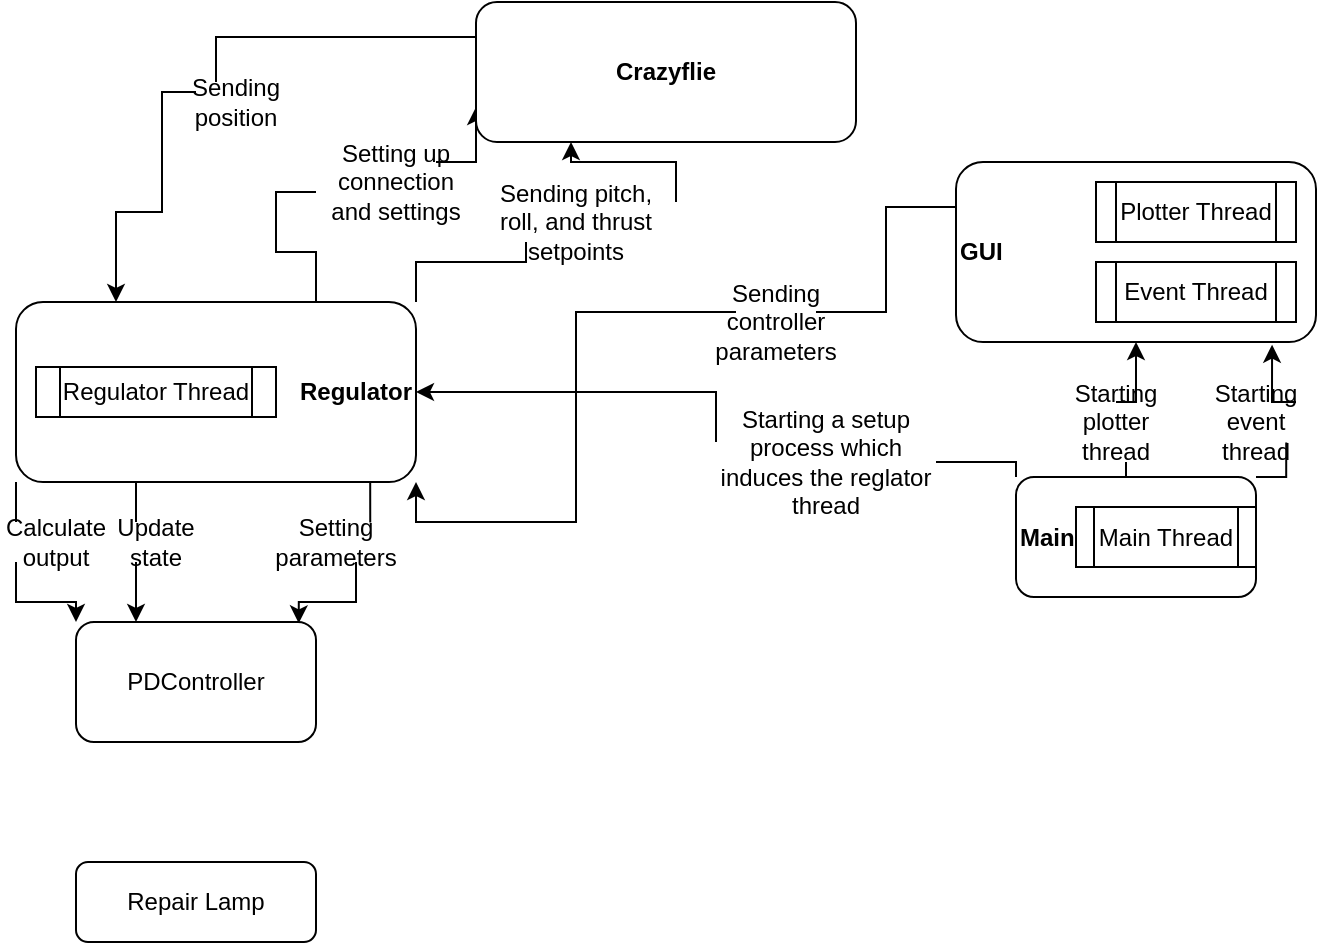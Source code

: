 <mxfile version="14.6.9" type="github">
  <diagram id="C5RBs43oDa-KdzZeNtuy" name="Page-1">
    <mxGraphModel dx="782" dy="437" grid="1" gridSize="10" guides="1" tooltips="1" connect="1" arrows="1" fold="1" page="1" pageScale="1" pageWidth="827" pageHeight="1169" math="0" shadow="0">
      <root>
        <mxCell id="WIyWlLk6GJQsqaUBKTNV-0" />
        <mxCell id="WIyWlLk6GJQsqaUBKTNV-1" parent="WIyWlLk6GJQsqaUBKTNV-0" />
        <mxCell id="HP9yCGofDi-nLFGb6gz2-20" style="edgeStyle=orthogonalEdgeStyle;rounded=0;orthogonalLoop=1;jettySize=auto;html=1;exitX=0;exitY=0.25;exitDx=0;exitDy=0;entryX=1;entryY=1;entryDx=0;entryDy=0;startArrow=none;" edge="1" parent="WIyWlLk6GJQsqaUBKTNV-1" source="HP9yCGofDi-nLFGb6gz2-21" target="HP9yCGofDi-nLFGb6gz2-4">
          <mxGeometry relative="1" as="geometry" />
        </mxCell>
        <mxCell id="WIyWlLk6GJQsqaUBKTNV-7" value="&lt;b&gt;&lt;font style=&quot;font-size: 12px&quot;&gt;GUI&lt;/font&gt;&lt;/b&gt;" style="rounded=1;whiteSpace=wrap;html=1;fontSize=12;glass=0;strokeWidth=1;shadow=0;align=left;" parent="WIyWlLk6GJQsqaUBKTNV-1" vertex="1">
          <mxGeometry x="600" y="80" width="180" height="90" as="geometry" />
        </mxCell>
        <mxCell id="WIyWlLk6GJQsqaUBKTNV-11" value="Repair Lamp" style="rounded=1;whiteSpace=wrap;html=1;fontSize=12;glass=0;strokeWidth=1;shadow=0;" parent="WIyWlLk6GJQsqaUBKTNV-1" vertex="1">
          <mxGeometry x="160" y="430" width="120" height="40" as="geometry" />
        </mxCell>
        <mxCell id="HP9yCGofDi-nLFGb6gz2-1" value="Plotter Thread" style="shape=process;whiteSpace=wrap;html=1;backgroundOutline=1;" vertex="1" parent="WIyWlLk6GJQsqaUBKTNV-1">
          <mxGeometry x="670" y="90" width="100" height="30" as="geometry" />
        </mxCell>
        <mxCell id="HP9yCGofDi-nLFGb6gz2-2" value="Event Thread" style="shape=process;whiteSpace=wrap;html=1;backgroundOutline=1;" vertex="1" parent="WIyWlLk6GJQsqaUBKTNV-1">
          <mxGeometry x="670" y="130" width="100" height="30" as="geometry" />
        </mxCell>
        <mxCell id="HP9yCGofDi-nLFGb6gz2-8" style="edgeStyle=orthogonalEdgeStyle;rounded=0;orthogonalLoop=1;jettySize=auto;html=1;exitX=1;exitY=0;exitDx=0;exitDy=0;entryX=0.25;entryY=1;entryDx=0;entryDy=0;startArrow=none;" edge="1" parent="WIyWlLk6GJQsqaUBKTNV-1" source="HP9yCGofDi-nLFGb6gz2-9" target="HP9yCGofDi-nLFGb6gz2-7">
          <mxGeometry relative="1" as="geometry" />
        </mxCell>
        <mxCell id="HP9yCGofDi-nLFGb6gz2-11" style="edgeStyle=orthogonalEdgeStyle;rounded=0;orthogonalLoop=1;jettySize=auto;html=1;exitX=0.75;exitY=0;exitDx=0;exitDy=0;entryX=0;entryY=0.75;entryDx=0;entryDy=0;startArrow=none;" edge="1" parent="WIyWlLk6GJQsqaUBKTNV-1" source="HP9yCGofDi-nLFGb6gz2-12" target="HP9yCGofDi-nLFGb6gz2-7">
          <mxGeometry relative="1" as="geometry" />
        </mxCell>
        <mxCell id="HP9yCGofDi-nLFGb6gz2-34" style="edgeStyle=orthogonalEdgeStyle;rounded=0;orthogonalLoop=1;jettySize=auto;html=1;exitX=0;exitY=1;exitDx=0;exitDy=0;entryX=0;entryY=0;entryDx=0;entryDy=0;startArrow=none;" edge="1" parent="WIyWlLk6GJQsqaUBKTNV-1" source="HP9yCGofDi-nLFGb6gz2-35" target="HP9yCGofDi-nLFGb6gz2-29">
          <mxGeometry relative="1" as="geometry" />
        </mxCell>
        <mxCell id="HP9yCGofDi-nLFGb6gz2-37" style="edgeStyle=orthogonalEdgeStyle;rounded=0;orthogonalLoop=1;jettySize=auto;html=1;exitX=0.25;exitY=1;exitDx=0;exitDy=0;entryX=0.25;entryY=0;entryDx=0;entryDy=0;startArrow=none;" edge="1" parent="WIyWlLk6GJQsqaUBKTNV-1" source="HP9yCGofDi-nLFGb6gz2-40" target="HP9yCGofDi-nLFGb6gz2-29">
          <mxGeometry relative="1" as="geometry" />
        </mxCell>
        <mxCell id="HP9yCGofDi-nLFGb6gz2-42" style="edgeStyle=orthogonalEdgeStyle;rounded=0;orthogonalLoop=1;jettySize=auto;html=1;exitX=0.75;exitY=1;exitDx=0;exitDy=0;entryX=0.928;entryY=0.011;entryDx=0;entryDy=0;entryPerimeter=0;startArrow=none;" edge="1" parent="WIyWlLk6GJQsqaUBKTNV-1" source="HP9yCGofDi-nLFGb6gz2-43" target="HP9yCGofDi-nLFGb6gz2-29">
          <mxGeometry relative="1" as="geometry" />
        </mxCell>
        <mxCell id="HP9yCGofDi-nLFGb6gz2-4" value="&lt;b&gt;&lt;font style=&quot;font-size: 12px&quot;&gt;Regulator&lt;/font&gt;&lt;/b&gt;" style="rounded=1;whiteSpace=wrap;html=1;fontSize=12;glass=0;strokeWidth=1;shadow=0;align=right;" vertex="1" parent="WIyWlLk6GJQsqaUBKTNV-1">
          <mxGeometry x="130" y="150" width="200" height="90" as="geometry" />
        </mxCell>
        <mxCell id="HP9yCGofDi-nLFGb6gz2-5" value="Regulator Thread" style="shape=process;whiteSpace=wrap;html=1;backgroundOutline=1;" vertex="1" parent="WIyWlLk6GJQsqaUBKTNV-1">
          <mxGeometry x="140" y="182.5" width="120" height="25" as="geometry" />
        </mxCell>
        <mxCell id="HP9yCGofDi-nLFGb6gz2-17" style="edgeStyle=orthogonalEdgeStyle;rounded=0;orthogonalLoop=1;jettySize=auto;html=1;exitX=0;exitY=0.25;exitDx=0;exitDy=0;entryX=0.25;entryY=0;entryDx=0;entryDy=0;startArrow=none;" edge="1" parent="WIyWlLk6GJQsqaUBKTNV-1" source="HP9yCGofDi-nLFGb6gz2-16" target="HP9yCGofDi-nLFGb6gz2-4">
          <mxGeometry relative="1" as="geometry">
            <Array as="points">
              <mxPoint x="203" y="45" />
              <mxPoint x="203" y="105" />
            </Array>
          </mxGeometry>
        </mxCell>
        <mxCell id="HP9yCGofDi-nLFGb6gz2-7" value="&lt;b&gt;&lt;font style=&quot;font-size: 12px&quot;&gt;Crazyflie&lt;/font&gt;&lt;/b&gt;" style="rounded=1;whiteSpace=wrap;html=1;fontSize=12;glass=0;strokeWidth=1;shadow=0;align=center;" vertex="1" parent="WIyWlLk6GJQsqaUBKTNV-1">
          <mxGeometry x="360" width="190" height="70" as="geometry" />
        </mxCell>
        <mxCell id="HP9yCGofDi-nLFGb6gz2-9" value="Sending pitch, roll, and thrust setpoints" style="text;html=1;strokeColor=none;fillColor=none;align=center;verticalAlign=middle;whiteSpace=wrap;rounded=0;" vertex="1" parent="WIyWlLk6GJQsqaUBKTNV-1">
          <mxGeometry x="360" y="100" width="100" height="20" as="geometry" />
        </mxCell>
        <mxCell id="HP9yCGofDi-nLFGb6gz2-10" value="" style="edgeStyle=orthogonalEdgeStyle;rounded=0;orthogonalLoop=1;jettySize=auto;html=1;exitX=1;exitY=0;exitDx=0;exitDy=0;entryX=0.25;entryY=1;entryDx=0;entryDy=0;endArrow=none;" edge="1" parent="WIyWlLk6GJQsqaUBKTNV-1" source="HP9yCGofDi-nLFGb6gz2-4" target="HP9yCGofDi-nLFGb6gz2-9">
          <mxGeometry relative="1" as="geometry">
            <mxPoint x="420" y="150" as="sourcePoint" />
            <mxPoint x="407.5" y="70" as="targetPoint" />
            <Array as="points">
              <mxPoint x="330" y="130" />
              <mxPoint x="385" y="130" />
            </Array>
          </mxGeometry>
        </mxCell>
        <mxCell id="HP9yCGofDi-nLFGb6gz2-12" value="Setting up connection and settings" style="text;html=1;strokeColor=none;fillColor=none;align=center;verticalAlign=middle;whiteSpace=wrap;rounded=0;" vertex="1" parent="WIyWlLk6GJQsqaUBKTNV-1">
          <mxGeometry x="280" y="80" width="80" height="20" as="geometry" />
        </mxCell>
        <mxCell id="HP9yCGofDi-nLFGb6gz2-13" value="" style="edgeStyle=orthogonalEdgeStyle;rounded=0;orthogonalLoop=1;jettySize=auto;html=1;exitX=0.75;exitY=0;exitDx=0;exitDy=0;entryX=0;entryY=0.75;entryDx=0;entryDy=0;endArrow=none;" edge="1" parent="WIyWlLk6GJQsqaUBKTNV-1" source="HP9yCGofDi-nLFGb6gz2-4" target="HP9yCGofDi-nLFGb6gz2-12">
          <mxGeometry relative="1" as="geometry">
            <mxPoint x="347.5" y="150" as="sourcePoint" />
            <mxPoint x="360" y="52.5" as="targetPoint" />
          </mxGeometry>
        </mxCell>
        <mxCell id="HP9yCGofDi-nLFGb6gz2-16" value="Sending position" style="text;html=1;strokeColor=none;fillColor=none;align=center;verticalAlign=middle;whiteSpace=wrap;rounded=0;" vertex="1" parent="WIyWlLk6GJQsqaUBKTNV-1">
          <mxGeometry x="220" y="40" width="40" height="20" as="geometry" />
        </mxCell>
        <mxCell id="HP9yCGofDi-nLFGb6gz2-18" value="" style="edgeStyle=orthogonalEdgeStyle;rounded=0;orthogonalLoop=1;jettySize=auto;html=1;exitX=0;exitY=0.25;exitDx=0;exitDy=0;entryX=0.25;entryY=0;entryDx=0;entryDy=0;endArrow=none;" edge="1" parent="WIyWlLk6GJQsqaUBKTNV-1" source="HP9yCGofDi-nLFGb6gz2-7" target="HP9yCGofDi-nLFGb6gz2-16">
          <mxGeometry relative="1" as="geometry">
            <mxPoint x="360" y="17.5" as="sourcePoint" />
            <mxPoint x="202.5" y="150" as="targetPoint" />
          </mxGeometry>
        </mxCell>
        <mxCell id="HP9yCGofDi-nLFGb6gz2-21" value="Sending controller parameters" style="text;html=1;strokeColor=none;fillColor=none;align=center;verticalAlign=middle;whiteSpace=wrap;rounded=0;" vertex="1" parent="WIyWlLk6GJQsqaUBKTNV-1">
          <mxGeometry x="490" y="150" width="40" height="20" as="geometry" />
        </mxCell>
        <mxCell id="HP9yCGofDi-nLFGb6gz2-22" value="" style="edgeStyle=orthogonalEdgeStyle;rounded=0;orthogonalLoop=1;jettySize=auto;html=1;exitX=0;exitY=0.25;exitDx=0;exitDy=0;entryX=1;entryY=0.25;entryDx=0;entryDy=0;endArrow=none;" edge="1" parent="WIyWlLk6GJQsqaUBKTNV-1" source="WIyWlLk6GJQsqaUBKTNV-7" target="HP9yCGofDi-nLFGb6gz2-21">
          <mxGeometry relative="1" as="geometry">
            <mxPoint x="600" y="102.5" as="sourcePoint" />
            <mxPoint x="420" y="172.5" as="targetPoint" />
          </mxGeometry>
        </mxCell>
        <mxCell id="HP9yCGofDi-nLFGb6gz2-26" style="edgeStyle=orthogonalEdgeStyle;rounded=0;orthogonalLoop=1;jettySize=auto;html=1;exitX=0;exitY=0;exitDx=0;exitDy=0;entryX=1;entryY=0.5;entryDx=0;entryDy=0;startArrow=none;" edge="1" parent="WIyWlLk6GJQsqaUBKTNV-1" source="HP9yCGofDi-nLFGb6gz2-27" target="HP9yCGofDi-nLFGb6gz2-4">
          <mxGeometry relative="1" as="geometry" />
        </mxCell>
        <mxCell id="HP9yCGofDi-nLFGb6gz2-45" style="edgeStyle=orthogonalEdgeStyle;rounded=0;orthogonalLoop=1;jettySize=auto;html=1;exitX=0.5;exitY=0;exitDx=0;exitDy=0;entryX=0.5;entryY=1;entryDx=0;entryDy=0;startArrow=none;" edge="1" parent="WIyWlLk6GJQsqaUBKTNV-1" source="HP9yCGofDi-nLFGb6gz2-46" target="WIyWlLk6GJQsqaUBKTNV-7">
          <mxGeometry relative="1" as="geometry" />
        </mxCell>
        <mxCell id="HP9yCGofDi-nLFGb6gz2-48" style="edgeStyle=orthogonalEdgeStyle;rounded=0;orthogonalLoop=1;jettySize=auto;html=1;exitX=1;exitY=0;exitDx=0;exitDy=0;entryX=0.878;entryY=1.015;entryDx=0;entryDy=0;entryPerimeter=0;startArrow=none;" edge="1" parent="WIyWlLk6GJQsqaUBKTNV-1" source="HP9yCGofDi-nLFGb6gz2-49" target="WIyWlLk6GJQsqaUBKTNV-7">
          <mxGeometry relative="1" as="geometry" />
        </mxCell>
        <mxCell id="HP9yCGofDi-nLFGb6gz2-24" value="&lt;b&gt;Main&lt;/b&gt;" style="rounded=1;whiteSpace=wrap;html=1;align=left;" vertex="1" parent="WIyWlLk6GJQsqaUBKTNV-1">
          <mxGeometry x="630" y="237.5" width="120" height="60" as="geometry" />
        </mxCell>
        <mxCell id="HP9yCGofDi-nLFGb6gz2-25" value="Main Thread" style="shape=process;whiteSpace=wrap;html=1;backgroundOutline=1;" vertex="1" parent="WIyWlLk6GJQsqaUBKTNV-1">
          <mxGeometry x="660" y="252.5" width="90" height="30" as="geometry" />
        </mxCell>
        <mxCell id="HP9yCGofDi-nLFGb6gz2-27" value="Starting a setup process which induces the reglator thread" style="text;html=1;strokeColor=none;fillColor=none;align=center;verticalAlign=middle;whiteSpace=wrap;rounded=0;" vertex="1" parent="WIyWlLk6GJQsqaUBKTNV-1">
          <mxGeometry x="480" y="220" width="110" height="20" as="geometry" />
        </mxCell>
        <mxCell id="HP9yCGofDi-nLFGb6gz2-28" value="" style="edgeStyle=orthogonalEdgeStyle;rounded=0;orthogonalLoop=1;jettySize=auto;html=1;exitX=0;exitY=0;exitDx=0;exitDy=0;entryX=1;entryY=0.5;entryDx=0;entryDy=0;endArrow=none;" edge="1" parent="WIyWlLk6GJQsqaUBKTNV-1" source="HP9yCGofDi-nLFGb6gz2-24" target="HP9yCGofDi-nLFGb6gz2-27">
          <mxGeometry relative="1" as="geometry">
            <mxPoint x="510" y="220" as="sourcePoint" />
            <mxPoint x="420" y="195" as="targetPoint" />
            <Array as="points">
              <mxPoint x="630" y="230" />
            </Array>
          </mxGeometry>
        </mxCell>
        <mxCell id="HP9yCGofDi-nLFGb6gz2-29" value="PDController" style="rounded=1;whiteSpace=wrap;html=1;" vertex="1" parent="WIyWlLk6GJQsqaUBKTNV-1">
          <mxGeometry x="160" y="310" width="120" height="60" as="geometry" />
        </mxCell>
        <mxCell id="HP9yCGofDi-nLFGb6gz2-35" value="Calculate output" style="text;html=1;strokeColor=none;fillColor=none;align=center;verticalAlign=middle;whiteSpace=wrap;rounded=0;" vertex="1" parent="WIyWlLk6GJQsqaUBKTNV-1">
          <mxGeometry x="130" y="260" width="40" height="20" as="geometry" />
        </mxCell>
        <mxCell id="HP9yCGofDi-nLFGb6gz2-36" value="" style="edgeStyle=orthogonalEdgeStyle;rounded=0;orthogonalLoop=1;jettySize=auto;html=1;exitX=0;exitY=1;exitDx=0;exitDy=0;entryX=0;entryY=0;entryDx=0;entryDy=0;endArrow=none;" edge="1" parent="WIyWlLk6GJQsqaUBKTNV-1" source="HP9yCGofDi-nLFGb6gz2-4" target="HP9yCGofDi-nLFGb6gz2-35">
          <mxGeometry relative="1" as="geometry">
            <mxPoint x="130" y="240" as="sourcePoint" />
            <mxPoint x="160" y="310" as="targetPoint" />
          </mxGeometry>
        </mxCell>
        <mxCell id="HP9yCGofDi-nLFGb6gz2-40" value="Update state" style="text;html=1;strokeColor=none;fillColor=none;align=center;verticalAlign=middle;whiteSpace=wrap;rounded=0;" vertex="1" parent="WIyWlLk6GJQsqaUBKTNV-1">
          <mxGeometry x="180" y="260" width="40" height="20" as="geometry" />
        </mxCell>
        <mxCell id="HP9yCGofDi-nLFGb6gz2-41" value="" style="edgeStyle=orthogonalEdgeStyle;rounded=0;orthogonalLoop=1;jettySize=auto;html=1;exitX=0.25;exitY=1;exitDx=0;exitDy=0;entryX=0.25;entryY=0;entryDx=0;entryDy=0;endArrow=none;" edge="1" parent="WIyWlLk6GJQsqaUBKTNV-1" source="HP9yCGofDi-nLFGb6gz2-4" target="HP9yCGofDi-nLFGb6gz2-40">
          <mxGeometry relative="1" as="geometry">
            <mxPoint x="180" y="240" as="sourcePoint" />
            <mxPoint x="190" y="310" as="targetPoint" />
          </mxGeometry>
        </mxCell>
        <mxCell id="HP9yCGofDi-nLFGb6gz2-43" value="Setting parameters" style="text;html=1;strokeColor=none;fillColor=none;align=center;verticalAlign=middle;whiteSpace=wrap;rounded=0;" vertex="1" parent="WIyWlLk6GJQsqaUBKTNV-1">
          <mxGeometry x="270" y="260" width="40" height="20" as="geometry" />
        </mxCell>
        <mxCell id="HP9yCGofDi-nLFGb6gz2-44" value="" style="edgeStyle=orthogonalEdgeStyle;rounded=0;orthogonalLoop=1;jettySize=auto;html=1;exitX=0.75;exitY=1;exitDx=0;exitDy=0;entryX=0.928;entryY=0.011;entryDx=0;entryDy=0;entryPerimeter=0;endArrow=none;" edge="1" parent="WIyWlLk6GJQsqaUBKTNV-1" source="HP9yCGofDi-nLFGb6gz2-4" target="HP9yCGofDi-nLFGb6gz2-43">
          <mxGeometry relative="1" as="geometry">
            <mxPoint x="280" y="240" as="sourcePoint" />
            <mxPoint x="271.36" y="310.66" as="targetPoint" />
          </mxGeometry>
        </mxCell>
        <mxCell id="HP9yCGofDi-nLFGb6gz2-46" value="Starting plotter thread" style="text;html=1;strokeColor=none;fillColor=none;align=center;verticalAlign=middle;whiteSpace=wrap;rounded=0;" vertex="1" parent="WIyWlLk6GJQsqaUBKTNV-1">
          <mxGeometry x="660" y="200" width="40" height="20" as="geometry" />
        </mxCell>
        <mxCell id="HP9yCGofDi-nLFGb6gz2-47" value="" style="edgeStyle=orthogonalEdgeStyle;rounded=0;orthogonalLoop=1;jettySize=auto;html=1;exitX=0.5;exitY=0;exitDx=0;exitDy=0;entryX=0.5;entryY=1;entryDx=0;entryDy=0;endArrow=none;" edge="1" parent="WIyWlLk6GJQsqaUBKTNV-1" source="HP9yCGofDi-nLFGb6gz2-24">
          <mxGeometry relative="1" as="geometry">
            <mxPoint x="690" y="237.5" as="sourcePoint" />
            <mxPoint x="685" y="230" as="targetPoint" />
          </mxGeometry>
        </mxCell>
        <mxCell id="HP9yCGofDi-nLFGb6gz2-49" value="Starting event thread" style="text;html=1;strokeColor=none;fillColor=none;align=center;verticalAlign=middle;whiteSpace=wrap;rounded=0;" vertex="1" parent="WIyWlLk6GJQsqaUBKTNV-1">
          <mxGeometry x="730" y="200" width="40" height="20" as="geometry" />
        </mxCell>
        <mxCell id="HP9yCGofDi-nLFGb6gz2-50" value="" style="edgeStyle=orthogonalEdgeStyle;rounded=0;orthogonalLoop=1;jettySize=auto;html=1;exitX=1;exitY=0;exitDx=0;exitDy=0;entryX=0.878;entryY=1.015;entryDx=0;entryDy=0;entryPerimeter=0;endArrow=none;" edge="1" parent="WIyWlLk6GJQsqaUBKTNV-1" source="HP9yCGofDi-nLFGb6gz2-24" target="HP9yCGofDi-nLFGb6gz2-49">
          <mxGeometry relative="1" as="geometry">
            <mxPoint x="750" y="237.5" as="sourcePoint" />
            <mxPoint x="758.04" y="171.35" as="targetPoint" />
          </mxGeometry>
        </mxCell>
      </root>
    </mxGraphModel>
  </diagram>
</mxfile>
